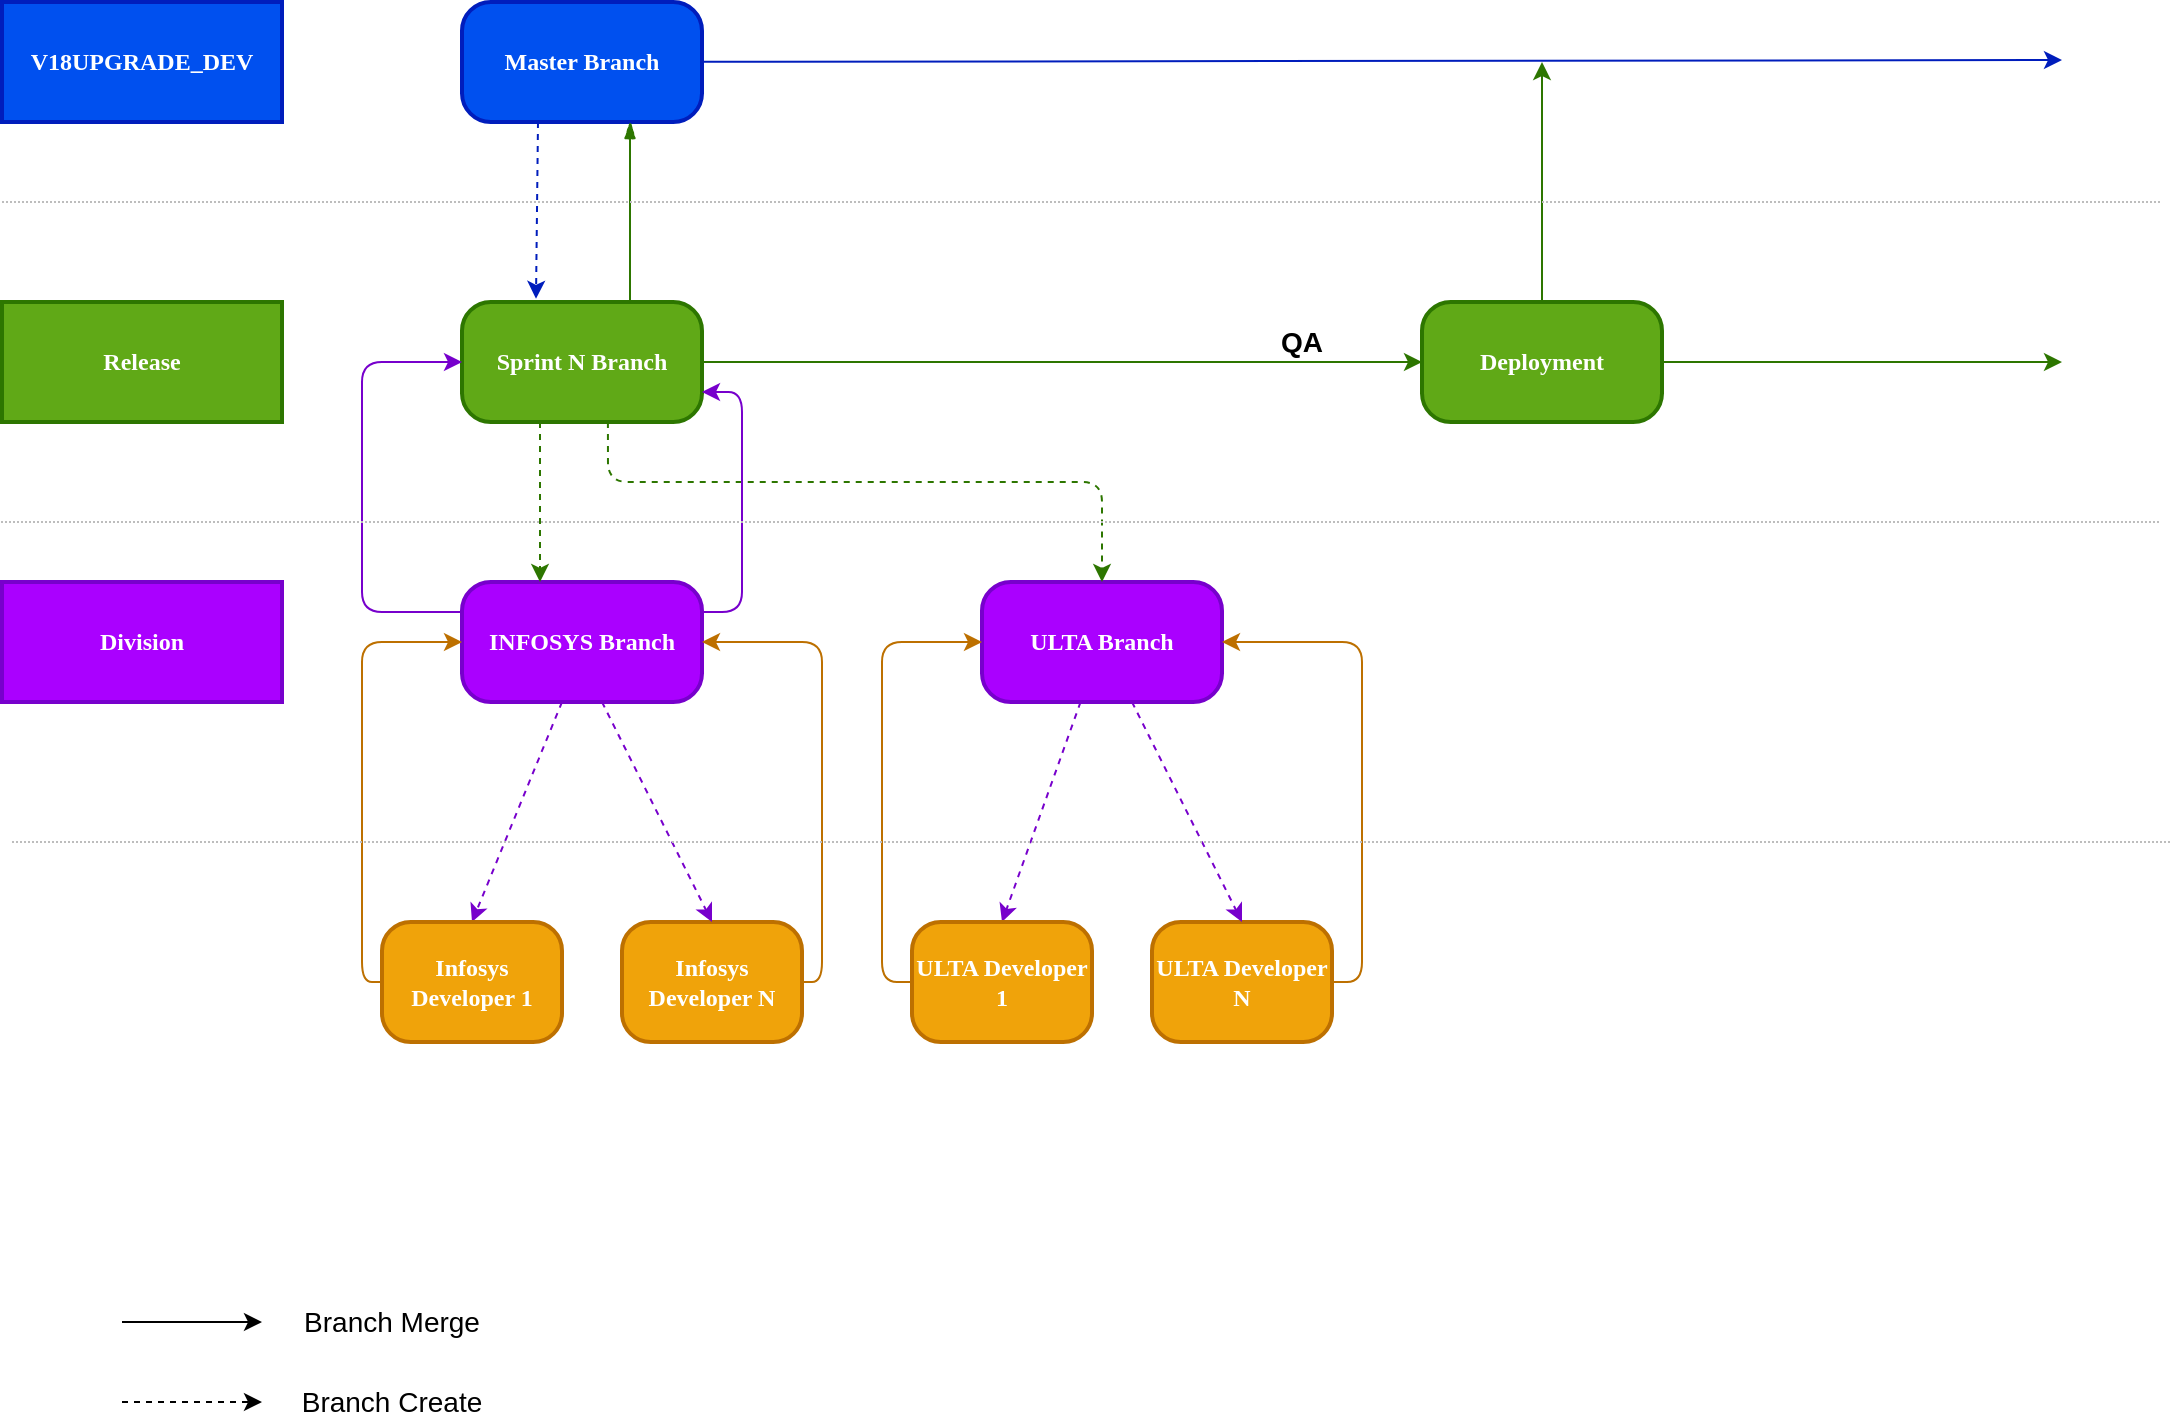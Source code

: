 <mxfile type="github" version="12.1.9" pages="1">
  <diagram id="58cdce13-f638-feb5-8d6f-7d28b1aa9fa0" name="Page-1">
    <mxGraphModel grid="1" shadow="0" math="0" background="#ffffff" pageHeight="850" pageWidth="1100" pageScale="1" page="1" fold="1" arrows="1" connect="1" tooltips="1" guides="1" gridSize="10" dy="911" dx="1656">
      <root>
        <mxCell id="0"/>
        <mxCell id="1" parent="0"/>
        <mxCell id="382b91b5511bd0f7-6" value="Master Branch" parent="1" vertex="1" style="rounded=1;whiteSpace=wrap;html=1;arcSize=24;fillColor=#0050ef;strokeColor=#001DBC;shadow=0;comic=0;labelBackgroundColor=none;fontFamily=Verdana;fontSize=12;align=center;fontColor=#ffffff;fontStyle=1;strokeWidth=2;">
          <mxGeometry as="geometry" height="60" width="120" y="60" x="240"/>
        </mxCell>
        <mxCell id="90gE-hkVv0tovnDi2PN2-2" value="" parent="1" style="endArrow=classic;html=1;fillColor=#0050ef;strokeColor=#001DBC;strokeWidth=1;" edge="1" source="382b91b5511bd0f7-6">
          <mxGeometry as="geometry" height="50" width="50" relative="1">
            <mxPoint as="sourcePoint" y="89" x="360"/>
            <mxPoint as="targetPoint" y="89" x="1040"/>
          </mxGeometry>
        </mxCell>
        <mxCell id="90gE-hkVv0tovnDi2PN2-4" value="" parent="1" style="endArrow=classic;html=1;strokeWidth=1;exitX=0.5;exitY=1;exitDx=0;exitDy=0;fillColor=#0050ef;strokeColor=#001DBC;dashed=1;entryX=0.3;entryY=-0.027;entryDx=0;entryDy=0;entryPerimeter=0;" edge="1">
          <mxGeometry as="geometry" height="50" width="50" relative="1">
            <mxPoint as="sourcePoint" y="120" x="278"/>
            <mxPoint as="targetPoint" y="208.38" x="277.0"/>
          </mxGeometry>
        </mxCell>
        <mxCell id="90gE-hkVv0tovnDi2PN2-5" value="Sprint N Branch" parent="1" vertex="1" style="rounded=1;whiteSpace=wrap;html=1;arcSize=24;fillColor=#60a917;strokeColor=#2D7600;shadow=0;comic=0;labelBackgroundColor=none;fontFamily=Verdana;fontSize=12;align=center;fontColor=#ffffff;fontStyle=1;strokeWidth=2;">
          <mxGeometry as="geometry" height="60" width="120" y="210" x="240"/>
        </mxCell>
        <mxCell id="90gE-hkVv0tovnDi2PN2-7" value="" parent="1" style="comic=1;strokeWidth=1;endArrow=blockThin;html=1;fontFamily=Comic Sans MS;fontStyle=1;entryX=0.5;entryY=1;entryDx=0;entryDy=0;curved=1;fillColor=#60a917;strokeColor=#2D7600;" edge="1">
          <mxGeometry as="geometry" height="50" width="50" relative="1">
            <mxPoint as="sourcePoint" y="210" x="324"/>
            <mxPoint as="targetPoint" y="120" x="324"/>
          </mxGeometry>
        </mxCell>
        <mxCell id="90gE-hkVv0tovnDi2PN2-9" value="INFOSYS Branch" parent="1" vertex="1" style="rounded=1;whiteSpace=wrap;html=1;arcSize=24;fillColor=#aa00ff;strokeColor=#7700CC;shadow=0;comic=0;labelBackgroundColor=none;fontFamily=Verdana;fontSize=12;align=center;fontColor=#ffffff;fontStyle=1;strokeWidth=2;">
          <mxGeometry as="geometry" height="60" width="120" y="350" x="240"/>
        </mxCell>
        <mxCell id="90gE-hkVv0tovnDi2PN2-10" value="ULTA Branch" parent="1" vertex="1" style="rounded=1;whiteSpace=wrap;html=1;arcSize=24;fillColor=#aa00ff;strokeColor=#7700CC;shadow=0;comic=0;labelBackgroundColor=none;fontFamily=Verdana;fontSize=12;align=center;fontColor=#ffffff;fontStyle=1;strokeWidth=2;">
          <mxGeometry as="geometry" height="60" width="120" y="350" x="500"/>
        </mxCell>
        <mxCell id="90gE-hkVv0tovnDi2PN2-11" value="" parent="1" style="endArrow=classic;html=1;strokeWidth=1;fillColor=#60a917;strokeColor=#2D7600;dashed=1;exitX=0.325;exitY=1;exitDx=0;exitDy=0;exitPerimeter=0;" edge="1" source="90gE-hkVv0tovnDi2PN2-5">
          <mxGeometry as="geometry" height="50" width="50" relative="1">
            <mxPoint as="sourcePoint" y="260" x="280"/>
            <mxPoint as="targetPoint" y="350" x="279"/>
          </mxGeometry>
        </mxCell>
        <mxCell id="90gE-hkVv0tovnDi2PN2-12" value="" parent="1" style="endArrow=classic;html=1;strokeWidth=1;fillColor=#60a917;strokeColor=#2D7600;curved=1;" edge="1" target="90gE-hkVv0tovnDi2PN2-15" source="90gE-hkVv0tovnDi2PN2-5">
          <mxGeometry as="geometry" height="50" width="50" relative="1">
            <mxPoint as="sourcePoint" y="240" x="360"/>
            <mxPoint as="targetPoint" y="240" x="770"/>
          </mxGeometry>
        </mxCell>
        <mxCell id="90gE-hkVv0tovnDi2PN2-15" value="Deployment" parent="1" vertex="1" style="rounded=1;whiteSpace=wrap;html=1;arcSize=24;fillColor=#60a917;strokeColor=#2D7600;shadow=0;comic=0;labelBackgroundColor=none;fontFamily=Verdana;fontSize=12;align=center;fontColor=#ffffff;fontStyle=1;strokeWidth=2;">
          <mxGeometry as="geometry" height="60" width="120" y="210" x="720"/>
        </mxCell>
        <mxCell id="90gE-hkVv0tovnDi2PN2-16" value="" parent="1" style="edgeStyle=segmentEdgeStyle;endArrow=classic;html=1;shadow=0;strokeWidth=1;exitX=0.608;exitY=1;exitDx=0;exitDy=0;exitPerimeter=0;entryX=0.5;entryY=0;entryDx=0;entryDy=0;fillColor=#60a917;strokeColor=#2D7600;dashed=1;" edge="1" target="90gE-hkVv0tovnDi2PN2-10" source="90gE-hkVv0tovnDi2PN2-5">
          <mxGeometry as="geometry" height="50" width="50" relative="1">
            <mxPoint as="sourcePoint" y="330" x="320"/>
            <mxPoint as="targetPoint" y="340" x="313"/>
            <Array as="points">
              <mxPoint y="300" x="313"/>
              <mxPoint y="300" x="560"/>
            </Array>
          </mxGeometry>
        </mxCell>
        <mxCell id="90gE-hkVv0tovnDi2PN2-17" value="" parent="1" style="endArrow=classic;html=1;strokeWidth=1;fillColor=#aa00ff;strokeColor=#7700CC;dashed=1;entryX=0.5;entryY=0;entryDx=0;entryDy=0;" edge="1" target="90gE-hkVv0tovnDi2PN2-18">
          <mxGeometry as="geometry" height="50" width="50" relative="1">
            <mxPoint as="sourcePoint" y="410" x="290"/>
            <mxPoint as="targetPoint" y="490" x="278"/>
          </mxGeometry>
        </mxCell>
        <mxCell id="90gE-hkVv0tovnDi2PN2-18" value="Infosys Developer 1" parent="1" vertex="1" style="rounded=1;whiteSpace=wrap;html=1;arcSize=24;fillColor=#f0a30a;strokeColor=#BD7000;shadow=0;comic=0;labelBackgroundColor=none;fontFamily=Verdana;fontSize=12;align=center;fontColor=#ffffff;fontStyle=1;strokeWidth=2;">
          <mxGeometry as="geometry" height="60" width="90" y="520" x="200"/>
        </mxCell>
        <mxCell id="90gE-hkVv0tovnDi2PN2-20" value="Infosys Developer N" parent="1" vertex="1" style="rounded=1;whiteSpace=wrap;html=1;arcSize=24;fillColor=#f0a30a;strokeColor=#BD7000;shadow=0;comic=0;labelBackgroundColor=none;fontFamily=Verdana;fontSize=12;align=center;fontColor=#ffffff;fontStyle=1;strokeWidth=2;">
          <mxGeometry as="geometry" height="60" width="90" y="520" x="320"/>
        </mxCell>
        <mxCell id="90gE-hkVv0tovnDi2PN2-21" value="" parent="1" style="endArrow=classic;html=1;shadow=0;dashed=1;strokeWidth=1;exitX=0.5;exitY=1;exitDx=0;exitDy=0;entryX=0.5;entryY=0;entryDx=0;entryDy=0;fillColor=#aa00ff;strokeColor=#7700CC;" edge="1" target="90gE-hkVv0tovnDi2PN2-20">
          <mxGeometry as="geometry" height="50" width="50" relative="1">
            <mxPoint as="sourcePoint" y="410" x="310"/>
            <mxPoint as="targetPoint" y="490" x="365"/>
          </mxGeometry>
        </mxCell>
        <mxCell id="90gE-hkVv0tovnDi2PN2-23" value="" parent="1" style="endArrow=classic;html=1;strokeWidth=1;fillColor=#aa00ff;strokeColor=#7700CC;dashed=1;entryX=0.5;entryY=0;entryDx=0;entryDy=0;" edge="1" target="90gE-hkVv0tovnDi2PN2-24" source="90gE-hkVv0tovnDi2PN2-10">
          <mxGeometry as="geometry" height="50" width="50" relative="1">
            <mxPoint as="sourcePoint" y="410" x="515"/>
            <mxPoint as="targetPoint" y="490" x="503"/>
          </mxGeometry>
        </mxCell>
        <mxCell id="90gE-hkVv0tovnDi2PN2-24" value="ULTA Developer 1" parent="1" vertex="1" style="rounded=1;whiteSpace=wrap;html=1;arcSize=24;fillColor=#f0a30a;strokeColor=#BD7000;shadow=0;comic=0;labelBackgroundColor=none;fontFamily=Verdana;fontSize=12;align=center;fontColor=#ffffff;fontStyle=1;strokeWidth=2;">
          <mxGeometry as="geometry" height="60" width="90" y="520" x="465"/>
        </mxCell>
        <mxCell id="90gE-hkVv0tovnDi2PN2-25" value="ULTA Developer N" parent="1" vertex="1" style="rounded=1;whiteSpace=wrap;html=1;arcSize=24;fillColor=#f0a30a;strokeColor=#BD7000;shadow=0;comic=0;labelBackgroundColor=none;fontFamily=Verdana;fontSize=12;align=center;fontColor=#ffffff;fontStyle=1;strokeWidth=2;">
          <mxGeometry as="geometry" height="60" width="90" y="520" x="585"/>
        </mxCell>
        <mxCell id="90gE-hkVv0tovnDi2PN2-26" value="" parent="1" style="endArrow=classic;html=1;shadow=0;dashed=1;strokeWidth=1;entryX=0.5;entryY=0;entryDx=0;entryDy=0;fillColor=#aa00ff;strokeColor=#7700CC;" edge="1" target="90gE-hkVv0tovnDi2PN2-25" source="90gE-hkVv0tovnDi2PN2-10">
          <mxGeometry as="geometry" height="50" width="50" relative="1">
            <mxPoint as="sourcePoint" y="400" x="530"/>
            <mxPoint as="targetPoint" y="490" x="590"/>
          </mxGeometry>
        </mxCell>
        <mxCell id="90gE-hkVv0tovnDi2PN2-29" value="" parent="1" style="edgeStyle=elbowEdgeStyle;elbow=horizontal;endArrow=classic;html=1;shadow=0;strokeWidth=1;exitX=0;exitY=0.5;exitDx=0;exitDy=0;entryX=0;entryY=0.5;entryDx=0;entryDy=0;fillColor=#f0a30a;strokeColor=#BD7000;" edge="1" target="90gE-hkVv0tovnDi2PN2-10" source="90gE-hkVv0tovnDi2PN2-24">
          <mxGeometry as="geometry" height="50" width="50" relative="1">
            <mxPoint as="sourcePoint" y="630" x="415"/>
            <mxPoint as="targetPoint" y="580" x="465"/>
            <Array as="points">
              <mxPoint y="450" x="450"/>
            </Array>
          </mxGeometry>
        </mxCell>
        <mxCell id="90gE-hkVv0tovnDi2PN2-30" value="" parent="1" style="edgeStyle=elbowEdgeStyle;elbow=horizontal;endArrow=classic;html=1;shadow=0;strokeWidth=1;exitX=1;exitY=0.5;exitDx=0;exitDy=0;entryX=1;entryY=0.5;entryDx=0;entryDy=0;fillColor=#f0a30a;strokeColor=#BD7000;" edge="1" target="90gE-hkVv0tovnDi2PN2-10" source="90gE-hkVv0tovnDi2PN2-25">
          <mxGeometry as="geometry" height="50" width="50" relative="1">
            <mxPoint as="sourcePoint" y="530.088" x="724.588"/>
            <mxPoint as="targetPoint" y="390.088" x="759.882"/>
            <Array as="points">
              <mxPoint y="450" x="690"/>
            </Array>
          </mxGeometry>
        </mxCell>
        <mxCell id="90gE-hkVv0tovnDi2PN2-31" value="" parent="1" style="edgeStyle=elbowEdgeStyle;elbow=horizontal;endArrow=classic;html=1;shadow=0;strokeWidth=1;exitX=0;exitY=0.5;exitDx=0;exitDy=0;entryX=0;entryY=0.5;entryDx=0;entryDy=0;fillColor=#f0a30a;strokeColor=#BD7000;" edge="1" target="90gE-hkVv0tovnDi2PN2-9" source="90gE-hkVv0tovnDi2PN2-18">
          <mxGeometry as="geometry" height="50" width="50" relative="1">
            <mxPoint as="sourcePoint" y="520.088" x="195.176"/>
            <mxPoint as="targetPoint" y="380.088" x="230.471"/>
            <Array as="points">
              <mxPoint y="450" x="190"/>
            </Array>
          </mxGeometry>
        </mxCell>
        <mxCell id="90gE-hkVv0tovnDi2PN2-32" value="" parent="1" style="edgeStyle=elbowEdgeStyle;elbow=horizontal;endArrow=classic;html=1;shadow=0;strokeWidth=1;fillColor=#f0a30a;strokeColor=#BD7000;" edge="1" target="90gE-hkVv0tovnDi2PN2-9" source="90gE-hkVv0tovnDi2PN2-20">
          <mxGeometry as="geometry" height="50" width="50" relative="1">
            <mxPoint as="sourcePoint" y="520.088" x="414.088"/>
            <mxPoint as="targetPoint" y="380.088" x="359.971"/>
            <Array as="points">
              <mxPoint y="450" x="420"/>
            </Array>
          </mxGeometry>
        </mxCell>
        <mxCell id="90gE-hkVv0tovnDi2PN2-33" value="" parent="1" style="edgeStyle=elbowEdgeStyle;elbow=horizontal;endArrow=classic;html=1;shadow=0;strokeWidth=1;exitX=0;exitY=0.25;exitDx=0;exitDy=0;entryX=0;entryY=0.5;entryDx=0;entryDy=0;fillColor=#aa00ff;strokeColor=#7700CC;" edge="1" target="90gE-hkVv0tovnDi2PN2-5" source="90gE-hkVv0tovnDi2PN2-9">
          <mxGeometry as="geometry" height="50" width="50" relative="1">
            <mxPoint as="sourcePoint" y="300" x="140"/>
            <mxPoint as="targetPoint" y="250" x="190"/>
            <Array as="points">
              <mxPoint y="310" x="190"/>
            </Array>
          </mxGeometry>
        </mxCell>
        <mxCell id="90gE-hkVv0tovnDi2PN2-34" value="" parent="1" style="edgeStyle=elbowEdgeStyle;elbow=horizontal;endArrow=classic;html=1;shadow=0;strokeWidth=1;exitX=1;exitY=0.25;exitDx=0;exitDy=0;entryX=1;entryY=0.75;entryDx=0;entryDy=0;fillColor=#aa00ff;strokeColor=#7700CC;" edge="1" target="90gE-hkVv0tovnDi2PN2-5" source="90gE-hkVv0tovnDi2PN2-9">
          <mxGeometry as="geometry" height="50" width="50" relative="1">
            <mxPoint as="sourcePoint" y="300" x="370"/>
            <mxPoint as="targetPoint" y="250" x="420"/>
            <Array as="points">
              <mxPoint y="310" x="380"/>
            </Array>
          </mxGeometry>
        </mxCell>
        <mxCell id="90gE-hkVv0tovnDi2PN2-35" value="" parent="1" style="endArrow=classic;html=1;shadow=0;strokeWidth=1;exitX=0.5;exitY=0;exitDx=0;exitDy=0;exitPerimeter=0;fillColor=#60a917;strokeColor=#2D7600;" edge="1" source="90gE-hkVv0tovnDi2PN2-15">
          <mxGeometry as="geometry" height="50" width="50" relative="1">
            <mxPoint as="sourcePoint" y="220" x="750"/>
            <mxPoint as="targetPoint" y="90" x="780"/>
          </mxGeometry>
        </mxCell>
        <mxCell id="90gE-hkVv0tovnDi2PN2-36" value="" parent="1" style="endArrow=classic;html=1;shadow=0;strokeWidth=1;exitX=1;exitY=0.5;exitDx=0;exitDy=0;fillColor=#60a917;strokeColor=#2D7600;" edge="1" source="90gE-hkVv0tovnDi2PN2-15">
          <mxGeometry as="geometry" height="50" width="50" relative="1">
            <mxPoint as="sourcePoint" y="260" x="840"/>
            <mxPoint as="targetPoint" y="240" x="1040"/>
          </mxGeometry>
        </mxCell>
        <mxCell id="90gE-hkVv0tovnDi2PN2-37" value="QA" parent="1" vertex="1" style="text;html=1;strokeColor=none;fillColor=none;align=center;verticalAlign=middle;whiteSpace=wrap;rounded=0;fontSize=14;fontStyle=1">
          <mxGeometry as="geometry" height="20" width="40" y="220" x="640"/>
        </mxCell>
        <mxCell id="90gE-hkVv0tovnDi2PN2-39" value="" parent="1" style="endArrow=classic;html=1;shadow=0;strokeWidth=1;fontSize=14;" edge="1">
          <mxGeometry as="geometry" height="50" width="50" relative="1">
            <mxPoint as="sourcePoint" y="720" x="70"/>
            <mxPoint as="targetPoint" y="720" x="140"/>
          </mxGeometry>
        </mxCell>
        <mxCell id="90gE-hkVv0tovnDi2PN2-40" value="" parent="1" style="endArrow=classic;html=1;shadow=0;strokeWidth=1;fontSize=14;dashed=1;" edge="1">
          <mxGeometry as="geometry" height="50" width="50" relative="1">
            <mxPoint as="sourcePoint" y="760" x="70"/>
            <mxPoint as="targetPoint" y="760" x="140"/>
          </mxGeometry>
        </mxCell>
        <mxCell id="90gE-hkVv0tovnDi2PN2-41" value="Branch Merge" parent="1" vertex="1" style="text;html=1;strokeColor=none;fillColor=none;align=center;verticalAlign=middle;whiteSpace=wrap;rounded=0;fontSize=14;">
          <mxGeometry as="geometry" height="20" width="110" y="710" x="150"/>
        </mxCell>
        <mxCell id="90gE-hkVv0tovnDi2PN2-42" value="Branch Create" parent="1" vertex="1" style="text;html=1;strokeColor=none;fillColor=none;align=center;verticalAlign=middle;whiteSpace=wrap;rounded=0;fontSize=14;">
          <mxGeometry as="geometry" height="20" width="110" y="750" x="150"/>
        </mxCell>
        <mxCell id="90gE-hkVv0tovnDi2PN2-43" value="" parent="1" style="endArrow=none;dashed=1;html=1;shadow=0;strokeWidth=1;fontSize=14;strokeColor=#BDBDBD;dashPattern=1 1;jumpSize=0;" edge="1">
          <mxGeometry as="geometry" height="50" width="50" relative="1">
            <mxPoint as="sourcePoint" y="160" x="10"/>
            <mxPoint as="targetPoint" y="160" x="1090"/>
          </mxGeometry>
        </mxCell>
        <mxCell id="90gE-hkVv0tovnDi2PN2-44" value="V18UPGRADE_DEV" parent="1" vertex="1" style="rounded=1;whiteSpace=wrap;html=1;arcSize=0;fillColor=#0050ef;strokeColor=#001DBC;shadow=0;comic=0;labelBackgroundColor=none;fontFamily=Verdana;fontSize=12;align=center;fontColor=#ffffff;fontStyle=1;strokeWidth=2;">
          <mxGeometry as="geometry" height="60" width="140" y="60" x="10"/>
        </mxCell>
        <mxCell id="90gE-hkVv0tovnDi2PN2-45" value="Release" parent="1" vertex="1" style="rounded=1;whiteSpace=wrap;html=1;arcSize=0;fillColor=#60a917;strokeColor=#2D7600;shadow=0;comic=0;labelBackgroundColor=none;fontFamily=Verdana;fontSize=12;align=center;fontColor=#ffffff;fontStyle=1;strokeWidth=2;">
          <mxGeometry as="geometry" height="60" width="140" y="210" x="10"/>
        </mxCell>
        <mxCell id="90gE-hkVv0tovnDi2PN2-46" value="" parent="1" style="endArrow=none;dashed=1;html=1;shadow=0;strokeWidth=1;fontSize=14;strokeColor=#BDBDBD;dashPattern=1 1;jumpSize=0;" edge="1">
          <mxGeometry as="geometry" height="50" width="50" relative="1">
            <mxPoint as="sourcePoint" y="320" x="9.5"/>
            <mxPoint as="targetPoint" y="320" x="1089.5"/>
          </mxGeometry>
        </mxCell>
        <mxCell id="90gE-hkVv0tovnDi2PN2-47" value="Division" parent="1" vertex="1" style="rounded=1;whiteSpace=wrap;html=1;arcSize=0;fillColor=#aa00ff;strokeColor=#7700CC;shadow=0;comic=0;labelBackgroundColor=none;fontFamily=Verdana;fontSize=12;align=center;fontColor=#ffffff;fontStyle=1;strokeWidth=2;">
          <mxGeometry as="geometry" height="60" width="140" y="350" x="10"/>
        </mxCell>
        <mxCell id="90gE-hkVv0tovnDi2PN2-48" value="" parent="1" style="endArrow=none;dashed=1;html=1;shadow=0;strokeWidth=1;fontSize=14;strokeColor=#BDBDBD;dashPattern=1 1;jumpSize=0;" edge="1">
          <mxGeometry as="geometry" height="50" width="50" relative="1">
            <mxPoint as="sourcePoint" y="480" x="15"/>
            <mxPoint as="targetPoint" y="480" x="1095.0"/>
          </mxGeometry>
        </mxCell>
      </root>
    </mxGraphModel>
  </diagram>
</mxfile>
